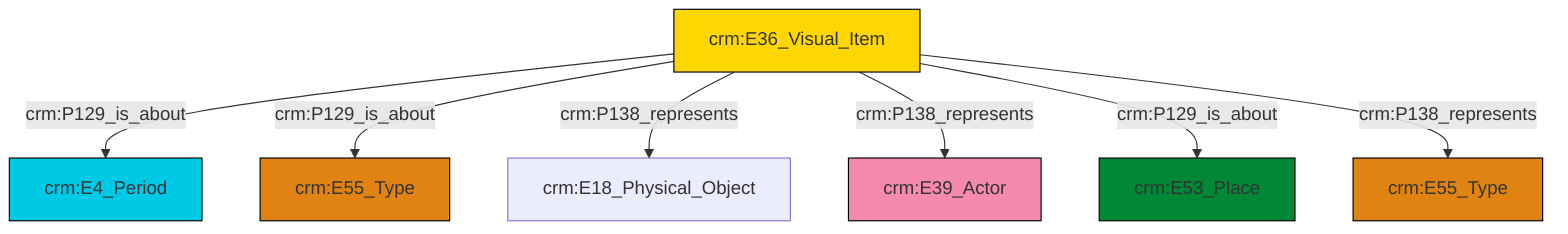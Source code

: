 graph TD
classDef Literal fill:#f2f2f2,stroke:#000000;
classDef CRM_Entity fill:#FFFFFF,stroke:#000000;
classDef Temporal_Entity fill:#00C9E6, stroke:#000000;
classDef Type fill:#E18312, stroke:#000000;
classDef Time-Span fill:#2C9C91, stroke:#000000;
classDef Appellation fill:#FFEB7F, stroke:#000000;
classDef Place fill:#008836, stroke:#000000;
classDef Persistent_Item fill:#B266B2, stroke:#000000;
classDef Conceptual_Object fill:#FFD700, stroke:#000000;
classDef Physical_Thing fill:#D2B48C, stroke:#000000;
classDef Actor fill:#f58aad, stroke:#000000;
classDef PC_Classes fill:#4ce600, stroke:#000000;
classDef Multi fill:#cccccc,stroke:#000000;

0["crm:E36_Visual_Item"]:::Conceptual_Object -->|crm:P129_is_about| 1["crm:E4_Period"]:::Temporal_Entity
0["crm:E36_Visual_Item"]:::Conceptual_Object -->|crm:P129_is_about| 2["crm:E55_Type"]:::Type
0["crm:E36_Visual_Item"]:::Conceptual_Object -->|crm:P138_represents| 6["crm:E18_Physical_Object"]:::Default
0["crm:E36_Visual_Item"]:::Conceptual_Object -->|crm:P138_represents| 7["crm:E39_Actor"]:::Actor
0["crm:E36_Visual_Item"]:::Conceptual_Object -->|crm:P129_is_about| 8["crm:E53_Place"]:::Place
0["crm:E36_Visual_Item"]:::Conceptual_Object -->|crm:P138_represents| 3["crm:E55_Type"]:::Type